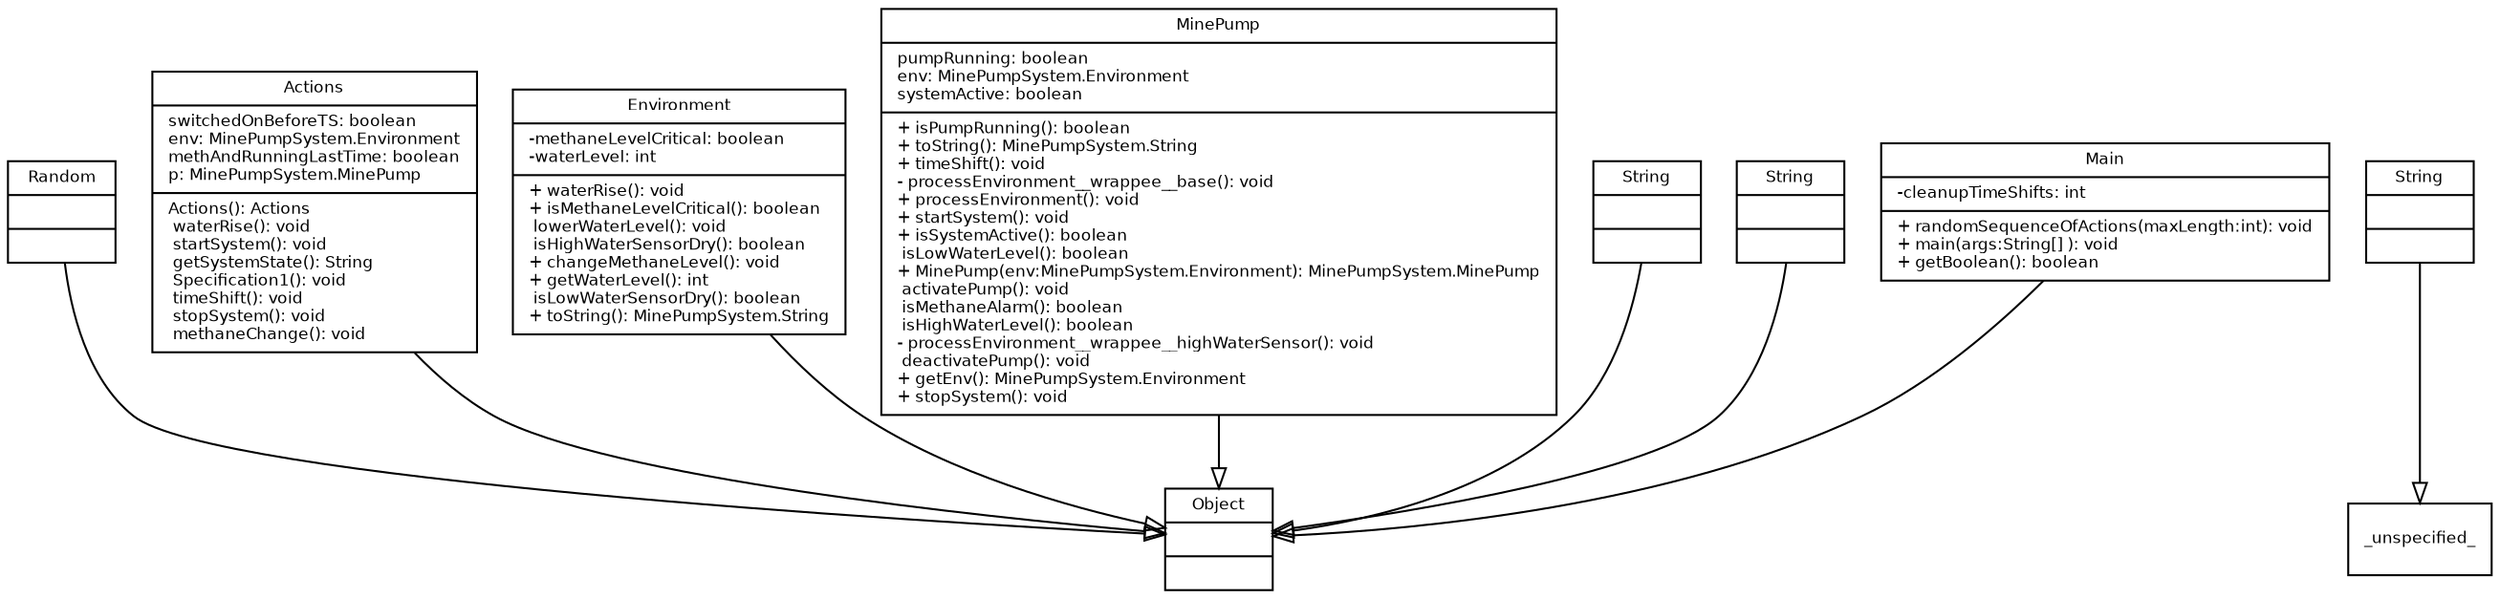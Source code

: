 digraph TypeHierarchy { 
        fontname = "Bitstream Vera Sans"
        fontsize = 8

        node [
                  fontname = "Bitstream Vera Sans"
                  fontsize = 8
                  shape = "record"
        ]

        edge [
                  fontname = "Bitstream Vera Sans"
                  fontsize = 8
        ]

        Random [
                  label = "{Random||}"
        ]

        Actions [
                  label = "{Actions|switchedOnBeforeTS: boolean\lenv: MinePumpSystem.Environment\lmethAndRunningLastTime: boolean\lp: MinePumpSystem.MinePump\l| Actions(): Actions\l waterRise(): void\l startSystem(): void\l getSystemState(): String\l Specification1(): void\l timeShift(): void\l stopSystem(): void\l methaneChange(): void\l}"
        ]

        MinePumpSystem_Environment [
                  label = "{Environment|-methaneLevelCritical: boolean\l-waterLevel: int\l|+ waterRise(): void\l+ isMethaneLevelCritical(): boolean\l lowerWaterLevel(): void\l isHighWaterSensorDry(): boolean\l+ changeMethaneLevel(): void\l+ getWaterLevel(): int\l isLowWaterSensorDry(): boolean\l+ toString(): MinePumpSystem.String\l}"
        ]

        MinePumpSystem_MinePump [
                  label = "{MinePump|pumpRunning: boolean\lenv: MinePumpSystem.Environment\lsystemActive: boolean\l|+ isPumpRunning(): boolean\l+ toString(): MinePumpSystem.String\l+ timeShift(): void\l- processEnvironment__wrappee__base(): void\l+ processEnvironment(): void\l+ startSystem(): void\l+ isSystemActive(): boolean\l isLowWaterLevel(): boolean\l+ MinePump(env:MinePumpSystem.Environment): MinePumpSystem.MinePump\l activatePump(): void\l isMethaneAlarm(): boolean\l isHighWaterLevel(): boolean\l- processEnvironment__wrappee__highWaterSensor(): void\l deactivatePump(): void\l+ getEnv(): MinePumpSystem.Environment\l+ stopSystem(): void\l}"
        ]

        String [
                  label = "{String||}"
        ]

        java_lang_String [
                  label = "{String||}"
        ]

        java_lang_Object [
                  label = "{Object||}"
        ]

        MinePumpSystem_String [
                  label = "{String||}"
        ]

        Main [
                  label = "{Main|-cleanupTimeShifts: int\l|+ randomSequenceOfActions(maxLength:int): void\l+ main(args:String[] ): void\l+ getBoolean(): boolean\l}"
        ]

        edge [
                  arrowhead = "empty"
                  style = "solid"
                  arrowtail = "none"
        ]

        Random -> java_lang_Object
        Actions -> java_lang_Object
        MinePumpSystem_Environment -> java_lang_Object
        MinePumpSystem_MinePump -> java_lang_Object
        String -> _unspecified_
        java_lang_String -> java_lang_Object
        MinePumpSystem_String -> java_lang_Object
        Main -> java_lang_Object
        edge [
                  arrowhead = "empty"
                  style = "dashed"
                  arrowtail = "none"
        ]

        edge [
                  arrowhead = "normal"
                  style = "solid"
                  arrowtail = "odot"
        ]

}